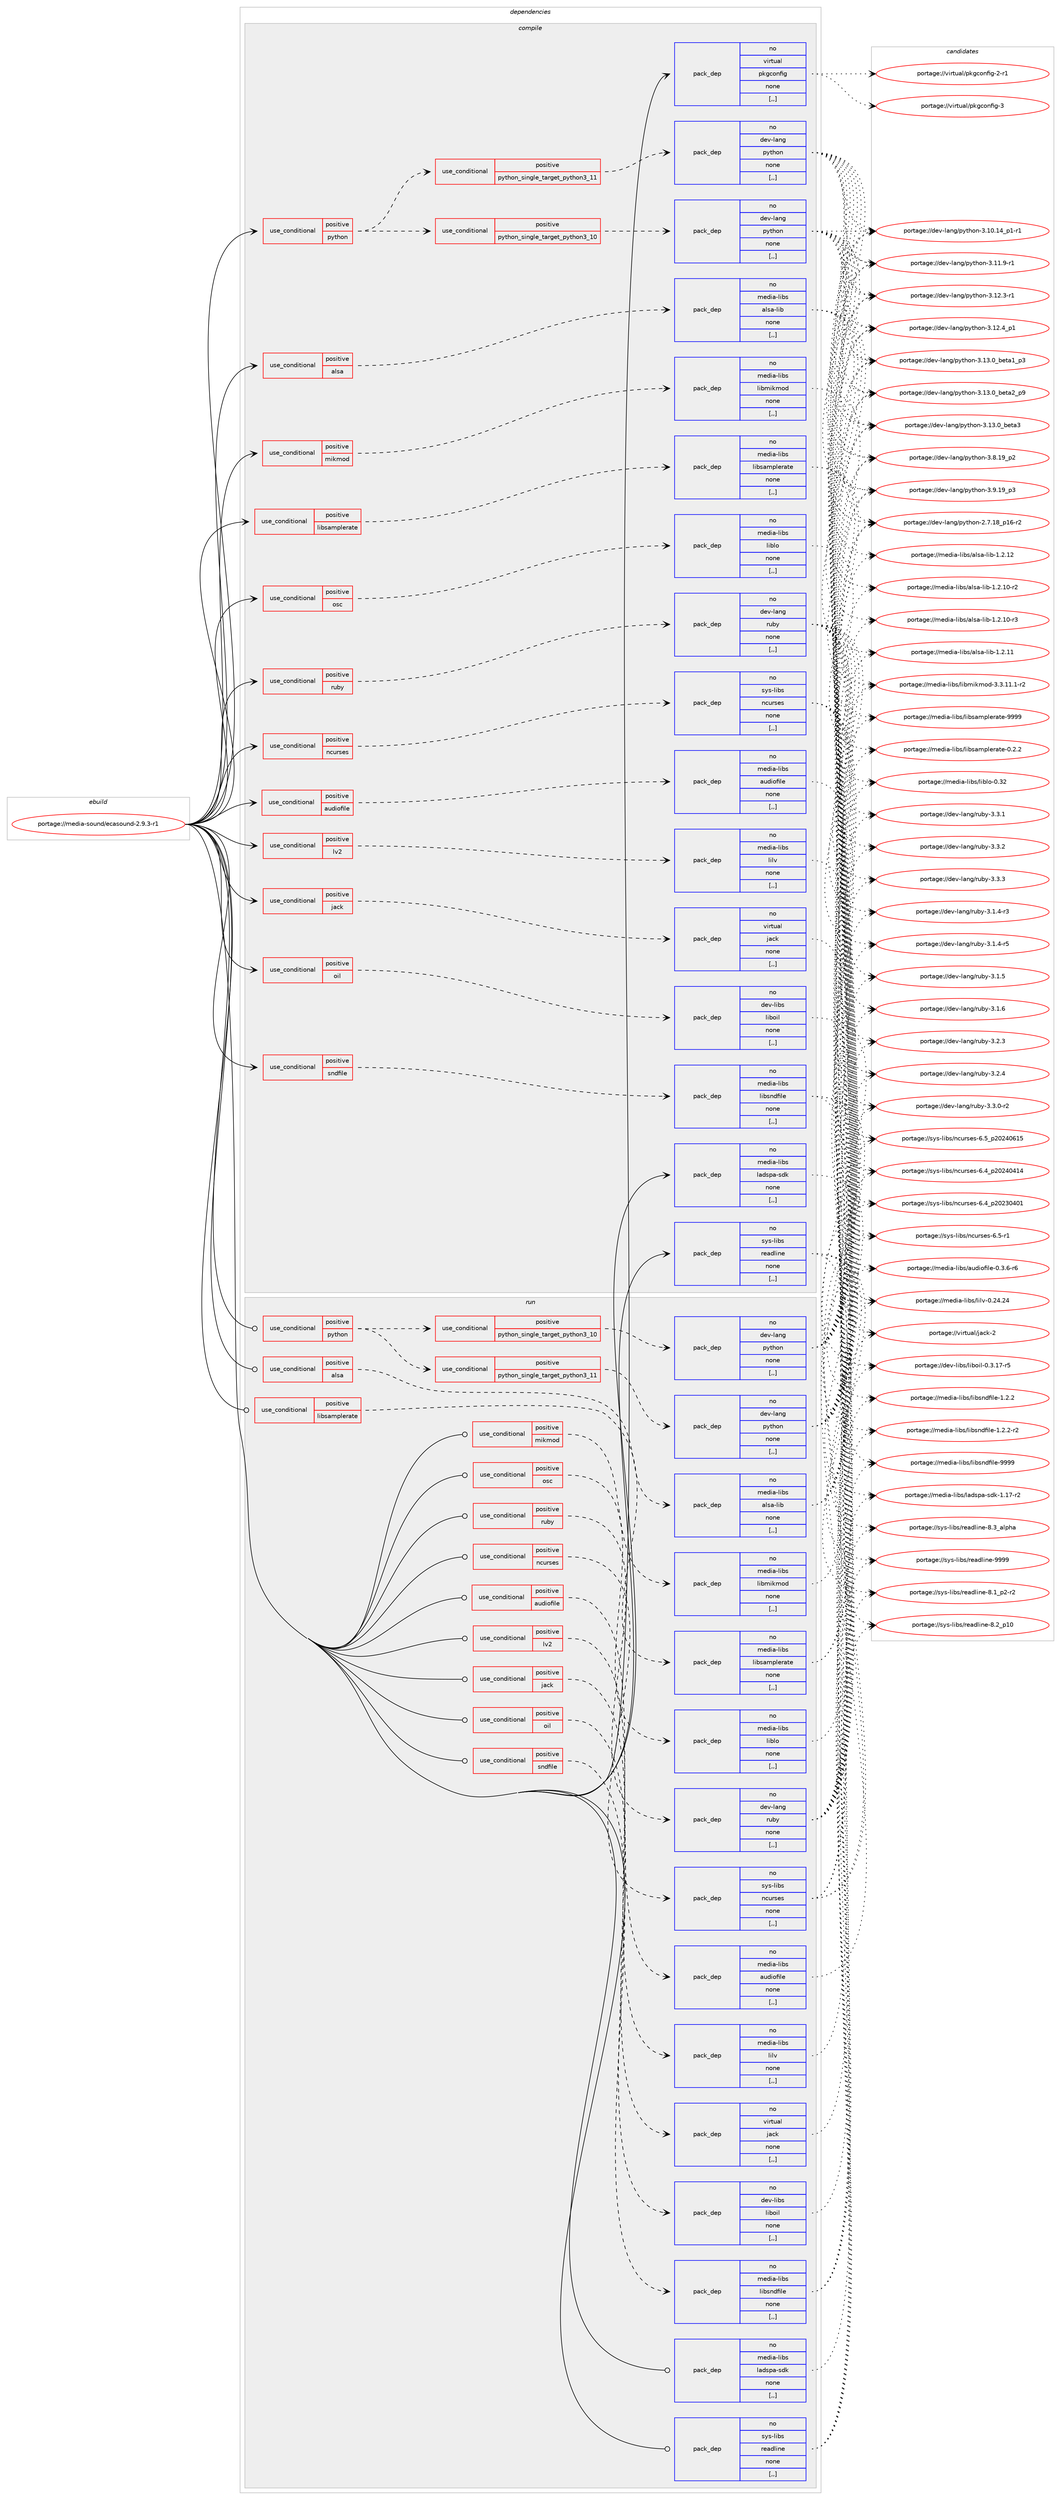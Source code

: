 digraph prolog {

# *************
# Graph options
# *************

newrank=true;
concentrate=true;
compound=true;
graph [rankdir=LR,fontname=Helvetica,fontsize=10,ranksep=1.5];#, ranksep=2.5, nodesep=0.2];
edge  [arrowhead=vee];
node  [fontname=Helvetica,fontsize=10];

# **********
# The ebuild
# **********

subgraph cluster_leftcol {
color=gray;
rank=same;
label=<<i>ebuild</i>>;
id [label="portage://media-sound/ecasound-2.9.3-r1", color=red, width=4, href="../media-sound/ecasound-2.9.3-r1.svg"];
}

# ****************
# The dependencies
# ****************

subgraph cluster_midcol {
color=gray;
label=<<i>dependencies</i>>;
subgraph cluster_compile {
fillcolor="#eeeeee";
style=filled;
label=<<i>compile</i>>;
subgraph cond77838 {
dependency307343 [label=<<TABLE BORDER="0" CELLBORDER="1" CELLSPACING="0" CELLPADDING="4"><TR><TD ROWSPAN="3" CELLPADDING="10">use_conditional</TD></TR><TR><TD>positive</TD></TR><TR><TD>alsa</TD></TR></TABLE>>, shape=none, color=red];
subgraph pack227117 {
dependency307344 [label=<<TABLE BORDER="0" CELLBORDER="1" CELLSPACING="0" CELLPADDING="4" WIDTH="220"><TR><TD ROWSPAN="6" CELLPADDING="30">pack_dep</TD></TR><TR><TD WIDTH="110">no</TD></TR><TR><TD>media-libs</TD></TR><TR><TD>alsa-lib</TD></TR><TR><TD>none</TD></TR><TR><TD>[,,]</TD></TR></TABLE>>, shape=none, color=blue];
}
dependency307343:e -> dependency307344:w [weight=20,style="dashed",arrowhead="vee"];
}
id:e -> dependency307343:w [weight=20,style="solid",arrowhead="vee"];
subgraph cond77839 {
dependency307345 [label=<<TABLE BORDER="0" CELLBORDER="1" CELLSPACING="0" CELLPADDING="4"><TR><TD ROWSPAN="3" CELLPADDING="10">use_conditional</TD></TR><TR><TD>positive</TD></TR><TR><TD>audiofile</TD></TR></TABLE>>, shape=none, color=red];
subgraph pack227118 {
dependency307346 [label=<<TABLE BORDER="0" CELLBORDER="1" CELLSPACING="0" CELLPADDING="4" WIDTH="220"><TR><TD ROWSPAN="6" CELLPADDING="30">pack_dep</TD></TR><TR><TD WIDTH="110">no</TD></TR><TR><TD>media-libs</TD></TR><TR><TD>audiofile</TD></TR><TR><TD>none</TD></TR><TR><TD>[,,]</TD></TR></TABLE>>, shape=none, color=blue];
}
dependency307345:e -> dependency307346:w [weight=20,style="dashed",arrowhead="vee"];
}
id:e -> dependency307345:w [weight=20,style="solid",arrowhead="vee"];
subgraph cond77840 {
dependency307347 [label=<<TABLE BORDER="0" CELLBORDER="1" CELLSPACING="0" CELLPADDING="4"><TR><TD ROWSPAN="3" CELLPADDING="10">use_conditional</TD></TR><TR><TD>positive</TD></TR><TR><TD>jack</TD></TR></TABLE>>, shape=none, color=red];
subgraph pack227119 {
dependency307348 [label=<<TABLE BORDER="0" CELLBORDER="1" CELLSPACING="0" CELLPADDING="4" WIDTH="220"><TR><TD ROWSPAN="6" CELLPADDING="30">pack_dep</TD></TR><TR><TD WIDTH="110">no</TD></TR><TR><TD>virtual</TD></TR><TR><TD>jack</TD></TR><TR><TD>none</TD></TR><TR><TD>[,,]</TD></TR></TABLE>>, shape=none, color=blue];
}
dependency307347:e -> dependency307348:w [weight=20,style="dashed",arrowhead="vee"];
}
id:e -> dependency307347:w [weight=20,style="solid",arrowhead="vee"];
subgraph cond77841 {
dependency307349 [label=<<TABLE BORDER="0" CELLBORDER="1" CELLSPACING="0" CELLPADDING="4"><TR><TD ROWSPAN="3" CELLPADDING="10">use_conditional</TD></TR><TR><TD>positive</TD></TR><TR><TD>libsamplerate</TD></TR></TABLE>>, shape=none, color=red];
subgraph pack227120 {
dependency307350 [label=<<TABLE BORDER="0" CELLBORDER="1" CELLSPACING="0" CELLPADDING="4" WIDTH="220"><TR><TD ROWSPAN="6" CELLPADDING="30">pack_dep</TD></TR><TR><TD WIDTH="110">no</TD></TR><TR><TD>media-libs</TD></TR><TR><TD>libsamplerate</TD></TR><TR><TD>none</TD></TR><TR><TD>[,,]</TD></TR></TABLE>>, shape=none, color=blue];
}
dependency307349:e -> dependency307350:w [weight=20,style="dashed",arrowhead="vee"];
}
id:e -> dependency307349:w [weight=20,style="solid",arrowhead="vee"];
subgraph cond77842 {
dependency307351 [label=<<TABLE BORDER="0" CELLBORDER="1" CELLSPACING="0" CELLPADDING="4"><TR><TD ROWSPAN="3" CELLPADDING="10">use_conditional</TD></TR><TR><TD>positive</TD></TR><TR><TD>lv2</TD></TR></TABLE>>, shape=none, color=red];
subgraph pack227121 {
dependency307352 [label=<<TABLE BORDER="0" CELLBORDER="1" CELLSPACING="0" CELLPADDING="4" WIDTH="220"><TR><TD ROWSPAN="6" CELLPADDING="30">pack_dep</TD></TR><TR><TD WIDTH="110">no</TD></TR><TR><TD>media-libs</TD></TR><TR><TD>lilv</TD></TR><TR><TD>none</TD></TR><TR><TD>[,,]</TD></TR></TABLE>>, shape=none, color=blue];
}
dependency307351:e -> dependency307352:w [weight=20,style="dashed",arrowhead="vee"];
}
id:e -> dependency307351:w [weight=20,style="solid",arrowhead="vee"];
subgraph cond77843 {
dependency307353 [label=<<TABLE BORDER="0" CELLBORDER="1" CELLSPACING="0" CELLPADDING="4"><TR><TD ROWSPAN="3" CELLPADDING="10">use_conditional</TD></TR><TR><TD>positive</TD></TR><TR><TD>mikmod</TD></TR></TABLE>>, shape=none, color=red];
subgraph pack227122 {
dependency307354 [label=<<TABLE BORDER="0" CELLBORDER="1" CELLSPACING="0" CELLPADDING="4" WIDTH="220"><TR><TD ROWSPAN="6" CELLPADDING="30">pack_dep</TD></TR><TR><TD WIDTH="110">no</TD></TR><TR><TD>media-libs</TD></TR><TR><TD>libmikmod</TD></TR><TR><TD>none</TD></TR><TR><TD>[,,]</TD></TR></TABLE>>, shape=none, color=blue];
}
dependency307353:e -> dependency307354:w [weight=20,style="dashed",arrowhead="vee"];
}
id:e -> dependency307353:w [weight=20,style="solid",arrowhead="vee"];
subgraph cond77844 {
dependency307355 [label=<<TABLE BORDER="0" CELLBORDER="1" CELLSPACING="0" CELLPADDING="4"><TR><TD ROWSPAN="3" CELLPADDING="10">use_conditional</TD></TR><TR><TD>positive</TD></TR><TR><TD>ncurses</TD></TR></TABLE>>, shape=none, color=red];
subgraph pack227123 {
dependency307356 [label=<<TABLE BORDER="0" CELLBORDER="1" CELLSPACING="0" CELLPADDING="4" WIDTH="220"><TR><TD ROWSPAN="6" CELLPADDING="30">pack_dep</TD></TR><TR><TD WIDTH="110">no</TD></TR><TR><TD>sys-libs</TD></TR><TR><TD>ncurses</TD></TR><TR><TD>none</TD></TR><TR><TD>[,,]</TD></TR></TABLE>>, shape=none, color=blue];
}
dependency307355:e -> dependency307356:w [weight=20,style="dashed",arrowhead="vee"];
}
id:e -> dependency307355:w [weight=20,style="solid",arrowhead="vee"];
subgraph cond77845 {
dependency307357 [label=<<TABLE BORDER="0" CELLBORDER="1" CELLSPACING="0" CELLPADDING="4"><TR><TD ROWSPAN="3" CELLPADDING="10">use_conditional</TD></TR><TR><TD>positive</TD></TR><TR><TD>oil</TD></TR></TABLE>>, shape=none, color=red];
subgraph pack227124 {
dependency307358 [label=<<TABLE BORDER="0" CELLBORDER="1" CELLSPACING="0" CELLPADDING="4" WIDTH="220"><TR><TD ROWSPAN="6" CELLPADDING="30">pack_dep</TD></TR><TR><TD WIDTH="110">no</TD></TR><TR><TD>dev-libs</TD></TR><TR><TD>liboil</TD></TR><TR><TD>none</TD></TR><TR><TD>[,,]</TD></TR></TABLE>>, shape=none, color=blue];
}
dependency307357:e -> dependency307358:w [weight=20,style="dashed",arrowhead="vee"];
}
id:e -> dependency307357:w [weight=20,style="solid",arrowhead="vee"];
subgraph cond77846 {
dependency307359 [label=<<TABLE BORDER="0" CELLBORDER="1" CELLSPACING="0" CELLPADDING="4"><TR><TD ROWSPAN="3" CELLPADDING="10">use_conditional</TD></TR><TR><TD>positive</TD></TR><TR><TD>osc</TD></TR></TABLE>>, shape=none, color=red];
subgraph pack227125 {
dependency307360 [label=<<TABLE BORDER="0" CELLBORDER="1" CELLSPACING="0" CELLPADDING="4" WIDTH="220"><TR><TD ROWSPAN="6" CELLPADDING="30">pack_dep</TD></TR><TR><TD WIDTH="110">no</TD></TR><TR><TD>media-libs</TD></TR><TR><TD>liblo</TD></TR><TR><TD>none</TD></TR><TR><TD>[,,]</TD></TR></TABLE>>, shape=none, color=blue];
}
dependency307359:e -> dependency307360:w [weight=20,style="dashed",arrowhead="vee"];
}
id:e -> dependency307359:w [weight=20,style="solid",arrowhead="vee"];
subgraph cond77847 {
dependency307361 [label=<<TABLE BORDER="0" CELLBORDER="1" CELLSPACING="0" CELLPADDING="4"><TR><TD ROWSPAN="3" CELLPADDING="10">use_conditional</TD></TR><TR><TD>positive</TD></TR><TR><TD>python</TD></TR></TABLE>>, shape=none, color=red];
subgraph cond77848 {
dependency307362 [label=<<TABLE BORDER="0" CELLBORDER="1" CELLSPACING="0" CELLPADDING="4"><TR><TD ROWSPAN="3" CELLPADDING="10">use_conditional</TD></TR><TR><TD>positive</TD></TR><TR><TD>python_single_target_python3_10</TD></TR></TABLE>>, shape=none, color=red];
subgraph pack227126 {
dependency307363 [label=<<TABLE BORDER="0" CELLBORDER="1" CELLSPACING="0" CELLPADDING="4" WIDTH="220"><TR><TD ROWSPAN="6" CELLPADDING="30">pack_dep</TD></TR><TR><TD WIDTH="110">no</TD></TR><TR><TD>dev-lang</TD></TR><TR><TD>python</TD></TR><TR><TD>none</TD></TR><TR><TD>[,,]</TD></TR></TABLE>>, shape=none, color=blue];
}
dependency307362:e -> dependency307363:w [weight=20,style="dashed",arrowhead="vee"];
}
dependency307361:e -> dependency307362:w [weight=20,style="dashed",arrowhead="vee"];
subgraph cond77849 {
dependency307364 [label=<<TABLE BORDER="0" CELLBORDER="1" CELLSPACING="0" CELLPADDING="4"><TR><TD ROWSPAN="3" CELLPADDING="10">use_conditional</TD></TR><TR><TD>positive</TD></TR><TR><TD>python_single_target_python3_11</TD></TR></TABLE>>, shape=none, color=red];
subgraph pack227127 {
dependency307365 [label=<<TABLE BORDER="0" CELLBORDER="1" CELLSPACING="0" CELLPADDING="4" WIDTH="220"><TR><TD ROWSPAN="6" CELLPADDING="30">pack_dep</TD></TR><TR><TD WIDTH="110">no</TD></TR><TR><TD>dev-lang</TD></TR><TR><TD>python</TD></TR><TR><TD>none</TD></TR><TR><TD>[,,]</TD></TR></TABLE>>, shape=none, color=blue];
}
dependency307364:e -> dependency307365:w [weight=20,style="dashed",arrowhead="vee"];
}
dependency307361:e -> dependency307364:w [weight=20,style="dashed",arrowhead="vee"];
}
id:e -> dependency307361:w [weight=20,style="solid",arrowhead="vee"];
subgraph cond77850 {
dependency307366 [label=<<TABLE BORDER="0" CELLBORDER="1" CELLSPACING="0" CELLPADDING="4"><TR><TD ROWSPAN="3" CELLPADDING="10">use_conditional</TD></TR><TR><TD>positive</TD></TR><TR><TD>ruby</TD></TR></TABLE>>, shape=none, color=red];
subgraph pack227128 {
dependency307367 [label=<<TABLE BORDER="0" CELLBORDER="1" CELLSPACING="0" CELLPADDING="4" WIDTH="220"><TR><TD ROWSPAN="6" CELLPADDING="30">pack_dep</TD></TR><TR><TD WIDTH="110">no</TD></TR><TR><TD>dev-lang</TD></TR><TR><TD>ruby</TD></TR><TR><TD>none</TD></TR><TR><TD>[,,]</TD></TR></TABLE>>, shape=none, color=blue];
}
dependency307366:e -> dependency307367:w [weight=20,style="dashed",arrowhead="vee"];
}
id:e -> dependency307366:w [weight=20,style="solid",arrowhead="vee"];
subgraph cond77851 {
dependency307368 [label=<<TABLE BORDER="0" CELLBORDER="1" CELLSPACING="0" CELLPADDING="4"><TR><TD ROWSPAN="3" CELLPADDING="10">use_conditional</TD></TR><TR><TD>positive</TD></TR><TR><TD>sndfile</TD></TR></TABLE>>, shape=none, color=red];
subgraph pack227129 {
dependency307369 [label=<<TABLE BORDER="0" CELLBORDER="1" CELLSPACING="0" CELLPADDING="4" WIDTH="220"><TR><TD ROWSPAN="6" CELLPADDING="30">pack_dep</TD></TR><TR><TD WIDTH="110">no</TD></TR><TR><TD>media-libs</TD></TR><TR><TD>libsndfile</TD></TR><TR><TD>none</TD></TR><TR><TD>[,,]</TD></TR></TABLE>>, shape=none, color=blue];
}
dependency307368:e -> dependency307369:w [weight=20,style="dashed",arrowhead="vee"];
}
id:e -> dependency307368:w [weight=20,style="solid",arrowhead="vee"];
subgraph pack227130 {
dependency307370 [label=<<TABLE BORDER="0" CELLBORDER="1" CELLSPACING="0" CELLPADDING="4" WIDTH="220"><TR><TD ROWSPAN="6" CELLPADDING="30">pack_dep</TD></TR><TR><TD WIDTH="110">no</TD></TR><TR><TD>media-libs</TD></TR><TR><TD>ladspa-sdk</TD></TR><TR><TD>none</TD></TR><TR><TD>[,,]</TD></TR></TABLE>>, shape=none, color=blue];
}
id:e -> dependency307370:w [weight=20,style="solid",arrowhead="vee"];
subgraph pack227131 {
dependency307371 [label=<<TABLE BORDER="0" CELLBORDER="1" CELLSPACING="0" CELLPADDING="4" WIDTH="220"><TR><TD ROWSPAN="6" CELLPADDING="30">pack_dep</TD></TR><TR><TD WIDTH="110">no</TD></TR><TR><TD>sys-libs</TD></TR><TR><TD>readline</TD></TR><TR><TD>none</TD></TR><TR><TD>[,,]</TD></TR></TABLE>>, shape=none, color=blue];
}
id:e -> dependency307371:w [weight=20,style="solid",arrowhead="vee"];
subgraph pack227132 {
dependency307372 [label=<<TABLE BORDER="0" CELLBORDER="1" CELLSPACING="0" CELLPADDING="4" WIDTH="220"><TR><TD ROWSPAN="6" CELLPADDING="30">pack_dep</TD></TR><TR><TD WIDTH="110">no</TD></TR><TR><TD>virtual</TD></TR><TR><TD>pkgconfig</TD></TR><TR><TD>none</TD></TR><TR><TD>[,,]</TD></TR></TABLE>>, shape=none, color=blue];
}
id:e -> dependency307372:w [weight=20,style="solid",arrowhead="vee"];
}
subgraph cluster_compileandrun {
fillcolor="#eeeeee";
style=filled;
label=<<i>compile and run</i>>;
}
subgraph cluster_run {
fillcolor="#eeeeee";
style=filled;
label=<<i>run</i>>;
subgraph cond77852 {
dependency307373 [label=<<TABLE BORDER="0" CELLBORDER="1" CELLSPACING="0" CELLPADDING="4"><TR><TD ROWSPAN="3" CELLPADDING="10">use_conditional</TD></TR><TR><TD>positive</TD></TR><TR><TD>alsa</TD></TR></TABLE>>, shape=none, color=red];
subgraph pack227133 {
dependency307374 [label=<<TABLE BORDER="0" CELLBORDER="1" CELLSPACING="0" CELLPADDING="4" WIDTH="220"><TR><TD ROWSPAN="6" CELLPADDING="30">pack_dep</TD></TR><TR><TD WIDTH="110">no</TD></TR><TR><TD>media-libs</TD></TR><TR><TD>alsa-lib</TD></TR><TR><TD>none</TD></TR><TR><TD>[,,]</TD></TR></TABLE>>, shape=none, color=blue];
}
dependency307373:e -> dependency307374:w [weight=20,style="dashed",arrowhead="vee"];
}
id:e -> dependency307373:w [weight=20,style="solid",arrowhead="odot"];
subgraph cond77853 {
dependency307375 [label=<<TABLE BORDER="0" CELLBORDER="1" CELLSPACING="0" CELLPADDING="4"><TR><TD ROWSPAN="3" CELLPADDING="10">use_conditional</TD></TR><TR><TD>positive</TD></TR><TR><TD>audiofile</TD></TR></TABLE>>, shape=none, color=red];
subgraph pack227134 {
dependency307376 [label=<<TABLE BORDER="0" CELLBORDER="1" CELLSPACING="0" CELLPADDING="4" WIDTH="220"><TR><TD ROWSPAN="6" CELLPADDING="30">pack_dep</TD></TR><TR><TD WIDTH="110">no</TD></TR><TR><TD>media-libs</TD></TR><TR><TD>audiofile</TD></TR><TR><TD>none</TD></TR><TR><TD>[,,]</TD></TR></TABLE>>, shape=none, color=blue];
}
dependency307375:e -> dependency307376:w [weight=20,style="dashed",arrowhead="vee"];
}
id:e -> dependency307375:w [weight=20,style="solid",arrowhead="odot"];
subgraph cond77854 {
dependency307377 [label=<<TABLE BORDER="0" CELLBORDER="1" CELLSPACING="0" CELLPADDING="4"><TR><TD ROWSPAN="3" CELLPADDING="10">use_conditional</TD></TR><TR><TD>positive</TD></TR><TR><TD>jack</TD></TR></TABLE>>, shape=none, color=red];
subgraph pack227135 {
dependency307378 [label=<<TABLE BORDER="0" CELLBORDER="1" CELLSPACING="0" CELLPADDING="4" WIDTH="220"><TR><TD ROWSPAN="6" CELLPADDING="30">pack_dep</TD></TR><TR><TD WIDTH="110">no</TD></TR><TR><TD>virtual</TD></TR><TR><TD>jack</TD></TR><TR><TD>none</TD></TR><TR><TD>[,,]</TD></TR></TABLE>>, shape=none, color=blue];
}
dependency307377:e -> dependency307378:w [weight=20,style="dashed",arrowhead="vee"];
}
id:e -> dependency307377:w [weight=20,style="solid",arrowhead="odot"];
subgraph cond77855 {
dependency307379 [label=<<TABLE BORDER="0" CELLBORDER="1" CELLSPACING="0" CELLPADDING="4"><TR><TD ROWSPAN="3" CELLPADDING="10">use_conditional</TD></TR><TR><TD>positive</TD></TR><TR><TD>libsamplerate</TD></TR></TABLE>>, shape=none, color=red];
subgraph pack227136 {
dependency307380 [label=<<TABLE BORDER="0" CELLBORDER="1" CELLSPACING="0" CELLPADDING="4" WIDTH="220"><TR><TD ROWSPAN="6" CELLPADDING="30">pack_dep</TD></TR><TR><TD WIDTH="110">no</TD></TR><TR><TD>media-libs</TD></TR><TR><TD>libsamplerate</TD></TR><TR><TD>none</TD></TR><TR><TD>[,,]</TD></TR></TABLE>>, shape=none, color=blue];
}
dependency307379:e -> dependency307380:w [weight=20,style="dashed",arrowhead="vee"];
}
id:e -> dependency307379:w [weight=20,style="solid",arrowhead="odot"];
subgraph cond77856 {
dependency307381 [label=<<TABLE BORDER="0" CELLBORDER="1" CELLSPACING="0" CELLPADDING="4"><TR><TD ROWSPAN="3" CELLPADDING="10">use_conditional</TD></TR><TR><TD>positive</TD></TR><TR><TD>lv2</TD></TR></TABLE>>, shape=none, color=red];
subgraph pack227137 {
dependency307382 [label=<<TABLE BORDER="0" CELLBORDER="1" CELLSPACING="0" CELLPADDING="4" WIDTH="220"><TR><TD ROWSPAN="6" CELLPADDING="30">pack_dep</TD></TR><TR><TD WIDTH="110">no</TD></TR><TR><TD>media-libs</TD></TR><TR><TD>lilv</TD></TR><TR><TD>none</TD></TR><TR><TD>[,,]</TD></TR></TABLE>>, shape=none, color=blue];
}
dependency307381:e -> dependency307382:w [weight=20,style="dashed",arrowhead="vee"];
}
id:e -> dependency307381:w [weight=20,style="solid",arrowhead="odot"];
subgraph cond77857 {
dependency307383 [label=<<TABLE BORDER="0" CELLBORDER="1" CELLSPACING="0" CELLPADDING="4"><TR><TD ROWSPAN="3" CELLPADDING="10">use_conditional</TD></TR><TR><TD>positive</TD></TR><TR><TD>mikmod</TD></TR></TABLE>>, shape=none, color=red];
subgraph pack227138 {
dependency307384 [label=<<TABLE BORDER="0" CELLBORDER="1" CELLSPACING="0" CELLPADDING="4" WIDTH="220"><TR><TD ROWSPAN="6" CELLPADDING="30">pack_dep</TD></TR><TR><TD WIDTH="110">no</TD></TR><TR><TD>media-libs</TD></TR><TR><TD>libmikmod</TD></TR><TR><TD>none</TD></TR><TR><TD>[,,]</TD></TR></TABLE>>, shape=none, color=blue];
}
dependency307383:e -> dependency307384:w [weight=20,style="dashed",arrowhead="vee"];
}
id:e -> dependency307383:w [weight=20,style="solid",arrowhead="odot"];
subgraph cond77858 {
dependency307385 [label=<<TABLE BORDER="0" CELLBORDER="1" CELLSPACING="0" CELLPADDING="4"><TR><TD ROWSPAN="3" CELLPADDING="10">use_conditional</TD></TR><TR><TD>positive</TD></TR><TR><TD>ncurses</TD></TR></TABLE>>, shape=none, color=red];
subgraph pack227139 {
dependency307386 [label=<<TABLE BORDER="0" CELLBORDER="1" CELLSPACING="0" CELLPADDING="4" WIDTH="220"><TR><TD ROWSPAN="6" CELLPADDING="30">pack_dep</TD></TR><TR><TD WIDTH="110">no</TD></TR><TR><TD>sys-libs</TD></TR><TR><TD>ncurses</TD></TR><TR><TD>none</TD></TR><TR><TD>[,,]</TD></TR></TABLE>>, shape=none, color=blue];
}
dependency307385:e -> dependency307386:w [weight=20,style="dashed",arrowhead="vee"];
}
id:e -> dependency307385:w [weight=20,style="solid",arrowhead="odot"];
subgraph cond77859 {
dependency307387 [label=<<TABLE BORDER="0" CELLBORDER="1" CELLSPACING="0" CELLPADDING="4"><TR><TD ROWSPAN="3" CELLPADDING="10">use_conditional</TD></TR><TR><TD>positive</TD></TR><TR><TD>oil</TD></TR></TABLE>>, shape=none, color=red];
subgraph pack227140 {
dependency307388 [label=<<TABLE BORDER="0" CELLBORDER="1" CELLSPACING="0" CELLPADDING="4" WIDTH="220"><TR><TD ROWSPAN="6" CELLPADDING="30">pack_dep</TD></TR><TR><TD WIDTH="110">no</TD></TR><TR><TD>dev-libs</TD></TR><TR><TD>liboil</TD></TR><TR><TD>none</TD></TR><TR><TD>[,,]</TD></TR></TABLE>>, shape=none, color=blue];
}
dependency307387:e -> dependency307388:w [weight=20,style="dashed",arrowhead="vee"];
}
id:e -> dependency307387:w [weight=20,style="solid",arrowhead="odot"];
subgraph cond77860 {
dependency307389 [label=<<TABLE BORDER="0" CELLBORDER="1" CELLSPACING="0" CELLPADDING="4"><TR><TD ROWSPAN="3" CELLPADDING="10">use_conditional</TD></TR><TR><TD>positive</TD></TR><TR><TD>osc</TD></TR></TABLE>>, shape=none, color=red];
subgraph pack227141 {
dependency307390 [label=<<TABLE BORDER="0" CELLBORDER="1" CELLSPACING="0" CELLPADDING="4" WIDTH="220"><TR><TD ROWSPAN="6" CELLPADDING="30">pack_dep</TD></TR><TR><TD WIDTH="110">no</TD></TR><TR><TD>media-libs</TD></TR><TR><TD>liblo</TD></TR><TR><TD>none</TD></TR><TR><TD>[,,]</TD></TR></TABLE>>, shape=none, color=blue];
}
dependency307389:e -> dependency307390:w [weight=20,style="dashed",arrowhead="vee"];
}
id:e -> dependency307389:w [weight=20,style="solid",arrowhead="odot"];
subgraph cond77861 {
dependency307391 [label=<<TABLE BORDER="0" CELLBORDER="1" CELLSPACING="0" CELLPADDING="4"><TR><TD ROWSPAN="3" CELLPADDING="10">use_conditional</TD></TR><TR><TD>positive</TD></TR><TR><TD>python</TD></TR></TABLE>>, shape=none, color=red];
subgraph cond77862 {
dependency307392 [label=<<TABLE BORDER="0" CELLBORDER="1" CELLSPACING="0" CELLPADDING="4"><TR><TD ROWSPAN="3" CELLPADDING="10">use_conditional</TD></TR><TR><TD>positive</TD></TR><TR><TD>python_single_target_python3_10</TD></TR></TABLE>>, shape=none, color=red];
subgraph pack227142 {
dependency307393 [label=<<TABLE BORDER="0" CELLBORDER="1" CELLSPACING="0" CELLPADDING="4" WIDTH="220"><TR><TD ROWSPAN="6" CELLPADDING="30">pack_dep</TD></TR><TR><TD WIDTH="110">no</TD></TR><TR><TD>dev-lang</TD></TR><TR><TD>python</TD></TR><TR><TD>none</TD></TR><TR><TD>[,,]</TD></TR></TABLE>>, shape=none, color=blue];
}
dependency307392:e -> dependency307393:w [weight=20,style="dashed",arrowhead="vee"];
}
dependency307391:e -> dependency307392:w [weight=20,style="dashed",arrowhead="vee"];
subgraph cond77863 {
dependency307394 [label=<<TABLE BORDER="0" CELLBORDER="1" CELLSPACING="0" CELLPADDING="4"><TR><TD ROWSPAN="3" CELLPADDING="10">use_conditional</TD></TR><TR><TD>positive</TD></TR><TR><TD>python_single_target_python3_11</TD></TR></TABLE>>, shape=none, color=red];
subgraph pack227143 {
dependency307395 [label=<<TABLE BORDER="0" CELLBORDER="1" CELLSPACING="0" CELLPADDING="4" WIDTH="220"><TR><TD ROWSPAN="6" CELLPADDING="30">pack_dep</TD></TR><TR><TD WIDTH="110">no</TD></TR><TR><TD>dev-lang</TD></TR><TR><TD>python</TD></TR><TR><TD>none</TD></TR><TR><TD>[,,]</TD></TR></TABLE>>, shape=none, color=blue];
}
dependency307394:e -> dependency307395:w [weight=20,style="dashed",arrowhead="vee"];
}
dependency307391:e -> dependency307394:w [weight=20,style="dashed",arrowhead="vee"];
}
id:e -> dependency307391:w [weight=20,style="solid",arrowhead="odot"];
subgraph cond77864 {
dependency307396 [label=<<TABLE BORDER="0" CELLBORDER="1" CELLSPACING="0" CELLPADDING="4"><TR><TD ROWSPAN="3" CELLPADDING="10">use_conditional</TD></TR><TR><TD>positive</TD></TR><TR><TD>ruby</TD></TR></TABLE>>, shape=none, color=red];
subgraph pack227144 {
dependency307397 [label=<<TABLE BORDER="0" CELLBORDER="1" CELLSPACING="0" CELLPADDING="4" WIDTH="220"><TR><TD ROWSPAN="6" CELLPADDING="30">pack_dep</TD></TR><TR><TD WIDTH="110">no</TD></TR><TR><TD>dev-lang</TD></TR><TR><TD>ruby</TD></TR><TR><TD>none</TD></TR><TR><TD>[,,]</TD></TR></TABLE>>, shape=none, color=blue];
}
dependency307396:e -> dependency307397:w [weight=20,style="dashed",arrowhead="vee"];
}
id:e -> dependency307396:w [weight=20,style="solid",arrowhead="odot"];
subgraph cond77865 {
dependency307398 [label=<<TABLE BORDER="0" CELLBORDER="1" CELLSPACING="0" CELLPADDING="4"><TR><TD ROWSPAN="3" CELLPADDING="10">use_conditional</TD></TR><TR><TD>positive</TD></TR><TR><TD>sndfile</TD></TR></TABLE>>, shape=none, color=red];
subgraph pack227145 {
dependency307399 [label=<<TABLE BORDER="0" CELLBORDER="1" CELLSPACING="0" CELLPADDING="4" WIDTH="220"><TR><TD ROWSPAN="6" CELLPADDING="30">pack_dep</TD></TR><TR><TD WIDTH="110">no</TD></TR><TR><TD>media-libs</TD></TR><TR><TD>libsndfile</TD></TR><TR><TD>none</TD></TR><TR><TD>[,,]</TD></TR></TABLE>>, shape=none, color=blue];
}
dependency307398:e -> dependency307399:w [weight=20,style="dashed",arrowhead="vee"];
}
id:e -> dependency307398:w [weight=20,style="solid",arrowhead="odot"];
subgraph pack227146 {
dependency307400 [label=<<TABLE BORDER="0" CELLBORDER="1" CELLSPACING="0" CELLPADDING="4" WIDTH="220"><TR><TD ROWSPAN="6" CELLPADDING="30">pack_dep</TD></TR><TR><TD WIDTH="110">no</TD></TR><TR><TD>media-libs</TD></TR><TR><TD>ladspa-sdk</TD></TR><TR><TD>none</TD></TR><TR><TD>[,,]</TD></TR></TABLE>>, shape=none, color=blue];
}
id:e -> dependency307400:w [weight=20,style="solid",arrowhead="odot"];
subgraph pack227147 {
dependency307401 [label=<<TABLE BORDER="0" CELLBORDER="1" CELLSPACING="0" CELLPADDING="4" WIDTH="220"><TR><TD ROWSPAN="6" CELLPADDING="30">pack_dep</TD></TR><TR><TD WIDTH="110">no</TD></TR><TR><TD>sys-libs</TD></TR><TR><TD>readline</TD></TR><TR><TD>none</TD></TR><TR><TD>[,,]</TD></TR></TABLE>>, shape=none, color=blue];
}
id:e -> dependency307401:w [weight=20,style="solid",arrowhead="odot"];
}
}

# **************
# The candidates
# **************

subgraph cluster_choices {
rank=same;
color=gray;
label=<<i>candidates</i>>;

subgraph choice227117 {
color=black;
nodesep=1;
choice1091011001059745108105981154797108115974510810598454946504649484511450 [label="portage://media-libs/alsa-lib-1.2.10-r2", color=red, width=4,href="../media-libs/alsa-lib-1.2.10-r2.svg"];
choice1091011001059745108105981154797108115974510810598454946504649484511451 [label="portage://media-libs/alsa-lib-1.2.10-r3", color=red, width=4,href="../media-libs/alsa-lib-1.2.10-r3.svg"];
choice109101100105974510810598115479710811597451081059845494650464949 [label="portage://media-libs/alsa-lib-1.2.11", color=red, width=4,href="../media-libs/alsa-lib-1.2.11.svg"];
choice109101100105974510810598115479710811597451081059845494650464950 [label="portage://media-libs/alsa-lib-1.2.12", color=red, width=4,href="../media-libs/alsa-lib-1.2.12.svg"];
dependency307344:e -> choice1091011001059745108105981154797108115974510810598454946504649484511450:w [style=dotted,weight="100"];
dependency307344:e -> choice1091011001059745108105981154797108115974510810598454946504649484511451:w [style=dotted,weight="100"];
dependency307344:e -> choice109101100105974510810598115479710811597451081059845494650464949:w [style=dotted,weight="100"];
dependency307344:e -> choice109101100105974510810598115479710811597451081059845494650464950:w [style=dotted,weight="100"];
}
subgraph choice227118 {
color=black;
nodesep=1;
choice10910110010597451081059811547971171001051111021051081014548465146544511454 [label="portage://media-libs/audiofile-0.3.6-r6", color=red, width=4,href="../media-libs/audiofile-0.3.6-r6.svg"];
dependency307346:e -> choice10910110010597451081059811547971171001051111021051081014548465146544511454:w [style=dotted,weight="100"];
}
subgraph choice227119 {
color=black;
nodesep=1;
choice118105114116117971084710697991074550 [label="portage://virtual/jack-2", color=red, width=4,href="../virtual/jack-2.svg"];
dependency307348:e -> choice118105114116117971084710697991074550:w [style=dotted,weight="100"];
}
subgraph choice227120 {
color=black;
nodesep=1;
choice10910110010597451081059811547108105981159710911210810111497116101454846504650 [label="portage://media-libs/libsamplerate-0.2.2", color=red, width=4,href="../media-libs/libsamplerate-0.2.2.svg"];
choice109101100105974510810598115471081059811597109112108101114971161014557575757 [label="portage://media-libs/libsamplerate-9999", color=red, width=4,href="../media-libs/libsamplerate-9999.svg"];
dependency307350:e -> choice10910110010597451081059811547108105981159710911210810111497116101454846504650:w [style=dotted,weight="100"];
dependency307350:e -> choice109101100105974510810598115471081059811597109112108101114971161014557575757:w [style=dotted,weight="100"];
}
subgraph choice227121 {
color=black;
nodesep=1;
choice109101100105974510810598115471081051081184548465052465052 [label="portage://media-libs/lilv-0.24.24", color=red, width=4,href="../media-libs/lilv-0.24.24.svg"];
dependency307352:e -> choice109101100105974510810598115471081051081184548465052465052:w [style=dotted,weight="100"];
}
subgraph choice227122 {
color=black;
nodesep=1;
choice10910110010597451081059811547108105981091051071091111004551465146494946494511450 [label="portage://media-libs/libmikmod-3.3.11.1-r2", color=red, width=4,href="../media-libs/libmikmod-3.3.11.1-r2.svg"];
dependency307354:e -> choice10910110010597451081059811547108105981091051071091111004551465146494946494511450:w [style=dotted,weight="100"];
}
subgraph choice227123 {
color=black;
nodesep=1;
choice1151211154510810598115471109911711411510111545544652951125048505148524849 [label="portage://sys-libs/ncurses-6.4_p20230401", color=red, width=4,href="../sys-libs/ncurses-6.4_p20230401.svg"];
choice1151211154510810598115471109911711411510111545544652951125048505248524952 [label="portage://sys-libs/ncurses-6.4_p20240414", color=red, width=4,href="../sys-libs/ncurses-6.4_p20240414.svg"];
choice11512111545108105981154711099117114115101115455446534511449 [label="portage://sys-libs/ncurses-6.5-r1", color=red, width=4,href="../sys-libs/ncurses-6.5-r1.svg"];
choice1151211154510810598115471109911711411510111545544653951125048505248544953 [label="portage://sys-libs/ncurses-6.5_p20240615", color=red, width=4,href="../sys-libs/ncurses-6.5_p20240615.svg"];
dependency307356:e -> choice1151211154510810598115471109911711411510111545544652951125048505148524849:w [style=dotted,weight="100"];
dependency307356:e -> choice1151211154510810598115471109911711411510111545544652951125048505248524952:w [style=dotted,weight="100"];
dependency307356:e -> choice11512111545108105981154711099117114115101115455446534511449:w [style=dotted,weight="100"];
dependency307356:e -> choice1151211154510810598115471109911711411510111545544653951125048505248544953:w [style=dotted,weight="100"];
}
subgraph choice227124 {
color=black;
nodesep=1;
choice10010111845108105981154710810598111105108454846514649554511453 [label="portage://dev-libs/liboil-0.3.17-r5", color=red, width=4,href="../dev-libs/liboil-0.3.17-r5.svg"];
dependency307358:e -> choice10010111845108105981154710810598111105108454846514649554511453:w [style=dotted,weight="100"];
}
subgraph choice227125 {
color=black;
nodesep=1;
choice10910110010597451081059811547108105981081114548465150 [label="portage://media-libs/liblo-0.32", color=red, width=4,href="../media-libs/liblo-0.32.svg"];
dependency307360:e -> choice10910110010597451081059811547108105981081114548465150:w [style=dotted,weight="100"];
}
subgraph choice227126 {
color=black;
nodesep=1;
choice100101118451089711010347112121116104111110455046554649569511249544511450 [label="portage://dev-lang/python-2.7.18_p16-r2", color=red, width=4,href="../dev-lang/python-2.7.18_p16-r2.svg"];
choice100101118451089711010347112121116104111110455146494846495295112494511449 [label="portage://dev-lang/python-3.10.14_p1-r1", color=red, width=4,href="../dev-lang/python-3.10.14_p1-r1.svg"];
choice100101118451089711010347112121116104111110455146494946574511449 [label="portage://dev-lang/python-3.11.9-r1", color=red, width=4,href="../dev-lang/python-3.11.9-r1.svg"];
choice100101118451089711010347112121116104111110455146495046514511449 [label="portage://dev-lang/python-3.12.3-r1", color=red, width=4,href="../dev-lang/python-3.12.3-r1.svg"];
choice100101118451089711010347112121116104111110455146495046529511249 [label="portage://dev-lang/python-3.12.4_p1", color=red, width=4,href="../dev-lang/python-3.12.4_p1.svg"];
choice10010111845108971101034711212111610411111045514649514648959810111697499511251 [label="portage://dev-lang/python-3.13.0_beta1_p3", color=red, width=4,href="../dev-lang/python-3.13.0_beta1_p3.svg"];
choice10010111845108971101034711212111610411111045514649514648959810111697509511257 [label="portage://dev-lang/python-3.13.0_beta2_p9", color=red, width=4,href="../dev-lang/python-3.13.0_beta2_p9.svg"];
choice1001011184510897110103471121211161041111104551464951464895981011169751 [label="portage://dev-lang/python-3.13.0_beta3", color=red, width=4,href="../dev-lang/python-3.13.0_beta3.svg"];
choice100101118451089711010347112121116104111110455146564649579511250 [label="portage://dev-lang/python-3.8.19_p2", color=red, width=4,href="../dev-lang/python-3.8.19_p2.svg"];
choice100101118451089711010347112121116104111110455146574649579511251 [label="portage://dev-lang/python-3.9.19_p3", color=red, width=4,href="../dev-lang/python-3.9.19_p3.svg"];
dependency307363:e -> choice100101118451089711010347112121116104111110455046554649569511249544511450:w [style=dotted,weight="100"];
dependency307363:e -> choice100101118451089711010347112121116104111110455146494846495295112494511449:w [style=dotted,weight="100"];
dependency307363:e -> choice100101118451089711010347112121116104111110455146494946574511449:w [style=dotted,weight="100"];
dependency307363:e -> choice100101118451089711010347112121116104111110455146495046514511449:w [style=dotted,weight="100"];
dependency307363:e -> choice100101118451089711010347112121116104111110455146495046529511249:w [style=dotted,weight="100"];
dependency307363:e -> choice10010111845108971101034711212111610411111045514649514648959810111697499511251:w [style=dotted,weight="100"];
dependency307363:e -> choice10010111845108971101034711212111610411111045514649514648959810111697509511257:w [style=dotted,weight="100"];
dependency307363:e -> choice1001011184510897110103471121211161041111104551464951464895981011169751:w [style=dotted,weight="100"];
dependency307363:e -> choice100101118451089711010347112121116104111110455146564649579511250:w [style=dotted,weight="100"];
dependency307363:e -> choice100101118451089711010347112121116104111110455146574649579511251:w [style=dotted,weight="100"];
}
subgraph choice227127 {
color=black;
nodesep=1;
choice100101118451089711010347112121116104111110455046554649569511249544511450 [label="portage://dev-lang/python-2.7.18_p16-r2", color=red, width=4,href="../dev-lang/python-2.7.18_p16-r2.svg"];
choice100101118451089711010347112121116104111110455146494846495295112494511449 [label="portage://dev-lang/python-3.10.14_p1-r1", color=red, width=4,href="../dev-lang/python-3.10.14_p1-r1.svg"];
choice100101118451089711010347112121116104111110455146494946574511449 [label="portage://dev-lang/python-3.11.9-r1", color=red, width=4,href="../dev-lang/python-3.11.9-r1.svg"];
choice100101118451089711010347112121116104111110455146495046514511449 [label="portage://dev-lang/python-3.12.3-r1", color=red, width=4,href="../dev-lang/python-3.12.3-r1.svg"];
choice100101118451089711010347112121116104111110455146495046529511249 [label="portage://dev-lang/python-3.12.4_p1", color=red, width=4,href="../dev-lang/python-3.12.4_p1.svg"];
choice10010111845108971101034711212111610411111045514649514648959810111697499511251 [label="portage://dev-lang/python-3.13.0_beta1_p3", color=red, width=4,href="../dev-lang/python-3.13.0_beta1_p3.svg"];
choice10010111845108971101034711212111610411111045514649514648959810111697509511257 [label="portage://dev-lang/python-3.13.0_beta2_p9", color=red, width=4,href="../dev-lang/python-3.13.0_beta2_p9.svg"];
choice1001011184510897110103471121211161041111104551464951464895981011169751 [label="portage://dev-lang/python-3.13.0_beta3", color=red, width=4,href="../dev-lang/python-3.13.0_beta3.svg"];
choice100101118451089711010347112121116104111110455146564649579511250 [label="portage://dev-lang/python-3.8.19_p2", color=red, width=4,href="../dev-lang/python-3.8.19_p2.svg"];
choice100101118451089711010347112121116104111110455146574649579511251 [label="portage://dev-lang/python-3.9.19_p3", color=red, width=4,href="../dev-lang/python-3.9.19_p3.svg"];
dependency307365:e -> choice100101118451089711010347112121116104111110455046554649569511249544511450:w [style=dotted,weight="100"];
dependency307365:e -> choice100101118451089711010347112121116104111110455146494846495295112494511449:w [style=dotted,weight="100"];
dependency307365:e -> choice100101118451089711010347112121116104111110455146494946574511449:w [style=dotted,weight="100"];
dependency307365:e -> choice100101118451089711010347112121116104111110455146495046514511449:w [style=dotted,weight="100"];
dependency307365:e -> choice100101118451089711010347112121116104111110455146495046529511249:w [style=dotted,weight="100"];
dependency307365:e -> choice10010111845108971101034711212111610411111045514649514648959810111697499511251:w [style=dotted,weight="100"];
dependency307365:e -> choice10010111845108971101034711212111610411111045514649514648959810111697509511257:w [style=dotted,weight="100"];
dependency307365:e -> choice1001011184510897110103471121211161041111104551464951464895981011169751:w [style=dotted,weight="100"];
dependency307365:e -> choice100101118451089711010347112121116104111110455146564649579511250:w [style=dotted,weight="100"];
dependency307365:e -> choice100101118451089711010347112121116104111110455146574649579511251:w [style=dotted,weight="100"];
}
subgraph choice227128 {
color=black;
nodesep=1;
choice100101118451089711010347114117981214551464946524511451 [label="portage://dev-lang/ruby-3.1.4-r3", color=red, width=4,href="../dev-lang/ruby-3.1.4-r3.svg"];
choice100101118451089711010347114117981214551464946524511453 [label="portage://dev-lang/ruby-3.1.4-r5", color=red, width=4,href="../dev-lang/ruby-3.1.4-r5.svg"];
choice10010111845108971101034711411798121455146494653 [label="portage://dev-lang/ruby-3.1.5", color=red, width=4,href="../dev-lang/ruby-3.1.5.svg"];
choice10010111845108971101034711411798121455146494654 [label="portage://dev-lang/ruby-3.1.6", color=red, width=4,href="../dev-lang/ruby-3.1.6.svg"];
choice10010111845108971101034711411798121455146504651 [label="portage://dev-lang/ruby-3.2.3", color=red, width=4,href="../dev-lang/ruby-3.2.3.svg"];
choice10010111845108971101034711411798121455146504652 [label="portage://dev-lang/ruby-3.2.4", color=red, width=4,href="../dev-lang/ruby-3.2.4.svg"];
choice100101118451089711010347114117981214551465146484511450 [label="portage://dev-lang/ruby-3.3.0-r2", color=red, width=4,href="../dev-lang/ruby-3.3.0-r2.svg"];
choice10010111845108971101034711411798121455146514649 [label="portage://dev-lang/ruby-3.3.1", color=red, width=4,href="../dev-lang/ruby-3.3.1.svg"];
choice10010111845108971101034711411798121455146514650 [label="portage://dev-lang/ruby-3.3.2", color=red, width=4,href="../dev-lang/ruby-3.3.2.svg"];
choice10010111845108971101034711411798121455146514651 [label="portage://dev-lang/ruby-3.3.3", color=red, width=4,href="../dev-lang/ruby-3.3.3.svg"];
dependency307367:e -> choice100101118451089711010347114117981214551464946524511451:w [style=dotted,weight="100"];
dependency307367:e -> choice100101118451089711010347114117981214551464946524511453:w [style=dotted,weight="100"];
dependency307367:e -> choice10010111845108971101034711411798121455146494653:w [style=dotted,weight="100"];
dependency307367:e -> choice10010111845108971101034711411798121455146494654:w [style=dotted,weight="100"];
dependency307367:e -> choice10010111845108971101034711411798121455146504651:w [style=dotted,weight="100"];
dependency307367:e -> choice10010111845108971101034711411798121455146504652:w [style=dotted,weight="100"];
dependency307367:e -> choice100101118451089711010347114117981214551465146484511450:w [style=dotted,weight="100"];
dependency307367:e -> choice10010111845108971101034711411798121455146514649:w [style=dotted,weight="100"];
dependency307367:e -> choice10010111845108971101034711411798121455146514650:w [style=dotted,weight="100"];
dependency307367:e -> choice10010111845108971101034711411798121455146514651:w [style=dotted,weight="100"];
}
subgraph choice227129 {
color=black;
nodesep=1;
choice1091011001059745108105981154710810598115110100102105108101454946504650 [label="portage://media-libs/libsndfile-1.2.2", color=red, width=4,href="../media-libs/libsndfile-1.2.2.svg"];
choice10910110010597451081059811547108105981151101001021051081014549465046504511450 [label="portage://media-libs/libsndfile-1.2.2-r2", color=red, width=4,href="../media-libs/libsndfile-1.2.2-r2.svg"];
choice10910110010597451081059811547108105981151101001021051081014557575757 [label="portage://media-libs/libsndfile-9999", color=red, width=4,href="../media-libs/libsndfile-9999.svg"];
dependency307369:e -> choice1091011001059745108105981154710810598115110100102105108101454946504650:w [style=dotted,weight="100"];
dependency307369:e -> choice10910110010597451081059811547108105981151101001021051081014549465046504511450:w [style=dotted,weight="100"];
dependency307369:e -> choice10910110010597451081059811547108105981151101001021051081014557575757:w [style=dotted,weight="100"];
}
subgraph choice227130 {
color=black;
nodesep=1;
choice1091011001059745108105981154710897100115112974511510010745494649554511450 [label="portage://media-libs/ladspa-sdk-1.17-r2", color=red, width=4,href="../media-libs/ladspa-sdk-1.17-r2.svg"];
dependency307370:e -> choice1091011001059745108105981154710897100115112974511510010745494649554511450:w [style=dotted,weight="100"];
}
subgraph choice227131 {
color=black;
nodesep=1;
choice115121115451081059811547114101971001081051101014556464995112504511450 [label="portage://sys-libs/readline-8.1_p2-r2", color=red, width=4,href="../sys-libs/readline-8.1_p2-r2.svg"];
choice1151211154510810598115471141019710010810511010145564650951124948 [label="portage://sys-libs/readline-8.2_p10", color=red, width=4,href="../sys-libs/readline-8.2_p10.svg"];
choice1151211154510810598115471141019710010810511010145564651959710811210497 [label="portage://sys-libs/readline-8.3_alpha", color=red, width=4,href="../sys-libs/readline-8.3_alpha.svg"];
choice115121115451081059811547114101971001081051101014557575757 [label="portage://sys-libs/readline-9999", color=red, width=4,href="../sys-libs/readline-9999.svg"];
dependency307371:e -> choice115121115451081059811547114101971001081051101014556464995112504511450:w [style=dotted,weight="100"];
dependency307371:e -> choice1151211154510810598115471141019710010810511010145564650951124948:w [style=dotted,weight="100"];
dependency307371:e -> choice1151211154510810598115471141019710010810511010145564651959710811210497:w [style=dotted,weight="100"];
dependency307371:e -> choice115121115451081059811547114101971001081051101014557575757:w [style=dotted,weight="100"];
}
subgraph choice227132 {
color=black;
nodesep=1;
choice11810511411611797108471121071039911111010210510345504511449 [label="portage://virtual/pkgconfig-2-r1", color=red, width=4,href="../virtual/pkgconfig-2-r1.svg"];
choice1181051141161179710847112107103991111101021051034551 [label="portage://virtual/pkgconfig-3", color=red, width=4,href="../virtual/pkgconfig-3.svg"];
dependency307372:e -> choice11810511411611797108471121071039911111010210510345504511449:w [style=dotted,weight="100"];
dependency307372:e -> choice1181051141161179710847112107103991111101021051034551:w [style=dotted,weight="100"];
}
subgraph choice227133 {
color=black;
nodesep=1;
choice1091011001059745108105981154797108115974510810598454946504649484511450 [label="portage://media-libs/alsa-lib-1.2.10-r2", color=red, width=4,href="../media-libs/alsa-lib-1.2.10-r2.svg"];
choice1091011001059745108105981154797108115974510810598454946504649484511451 [label="portage://media-libs/alsa-lib-1.2.10-r3", color=red, width=4,href="../media-libs/alsa-lib-1.2.10-r3.svg"];
choice109101100105974510810598115479710811597451081059845494650464949 [label="portage://media-libs/alsa-lib-1.2.11", color=red, width=4,href="../media-libs/alsa-lib-1.2.11.svg"];
choice109101100105974510810598115479710811597451081059845494650464950 [label="portage://media-libs/alsa-lib-1.2.12", color=red, width=4,href="../media-libs/alsa-lib-1.2.12.svg"];
dependency307374:e -> choice1091011001059745108105981154797108115974510810598454946504649484511450:w [style=dotted,weight="100"];
dependency307374:e -> choice1091011001059745108105981154797108115974510810598454946504649484511451:w [style=dotted,weight="100"];
dependency307374:e -> choice109101100105974510810598115479710811597451081059845494650464949:w [style=dotted,weight="100"];
dependency307374:e -> choice109101100105974510810598115479710811597451081059845494650464950:w [style=dotted,weight="100"];
}
subgraph choice227134 {
color=black;
nodesep=1;
choice10910110010597451081059811547971171001051111021051081014548465146544511454 [label="portage://media-libs/audiofile-0.3.6-r6", color=red, width=4,href="../media-libs/audiofile-0.3.6-r6.svg"];
dependency307376:e -> choice10910110010597451081059811547971171001051111021051081014548465146544511454:w [style=dotted,weight="100"];
}
subgraph choice227135 {
color=black;
nodesep=1;
choice118105114116117971084710697991074550 [label="portage://virtual/jack-2", color=red, width=4,href="../virtual/jack-2.svg"];
dependency307378:e -> choice118105114116117971084710697991074550:w [style=dotted,weight="100"];
}
subgraph choice227136 {
color=black;
nodesep=1;
choice10910110010597451081059811547108105981159710911210810111497116101454846504650 [label="portage://media-libs/libsamplerate-0.2.2", color=red, width=4,href="../media-libs/libsamplerate-0.2.2.svg"];
choice109101100105974510810598115471081059811597109112108101114971161014557575757 [label="portage://media-libs/libsamplerate-9999", color=red, width=4,href="../media-libs/libsamplerate-9999.svg"];
dependency307380:e -> choice10910110010597451081059811547108105981159710911210810111497116101454846504650:w [style=dotted,weight="100"];
dependency307380:e -> choice109101100105974510810598115471081059811597109112108101114971161014557575757:w [style=dotted,weight="100"];
}
subgraph choice227137 {
color=black;
nodesep=1;
choice109101100105974510810598115471081051081184548465052465052 [label="portage://media-libs/lilv-0.24.24", color=red, width=4,href="../media-libs/lilv-0.24.24.svg"];
dependency307382:e -> choice109101100105974510810598115471081051081184548465052465052:w [style=dotted,weight="100"];
}
subgraph choice227138 {
color=black;
nodesep=1;
choice10910110010597451081059811547108105981091051071091111004551465146494946494511450 [label="portage://media-libs/libmikmod-3.3.11.1-r2", color=red, width=4,href="../media-libs/libmikmod-3.3.11.1-r2.svg"];
dependency307384:e -> choice10910110010597451081059811547108105981091051071091111004551465146494946494511450:w [style=dotted,weight="100"];
}
subgraph choice227139 {
color=black;
nodesep=1;
choice1151211154510810598115471109911711411510111545544652951125048505148524849 [label="portage://sys-libs/ncurses-6.4_p20230401", color=red, width=4,href="../sys-libs/ncurses-6.4_p20230401.svg"];
choice1151211154510810598115471109911711411510111545544652951125048505248524952 [label="portage://sys-libs/ncurses-6.4_p20240414", color=red, width=4,href="../sys-libs/ncurses-6.4_p20240414.svg"];
choice11512111545108105981154711099117114115101115455446534511449 [label="portage://sys-libs/ncurses-6.5-r1", color=red, width=4,href="../sys-libs/ncurses-6.5-r1.svg"];
choice1151211154510810598115471109911711411510111545544653951125048505248544953 [label="portage://sys-libs/ncurses-6.5_p20240615", color=red, width=4,href="../sys-libs/ncurses-6.5_p20240615.svg"];
dependency307386:e -> choice1151211154510810598115471109911711411510111545544652951125048505148524849:w [style=dotted,weight="100"];
dependency307386:e -> choice1151211154510810598115471109911711411510111545544652951125048505248524952:w [style=dotted,weight="100"];
dependency307386:e -> choice11512111545108105981154711099117114115101115455446534511449:w [style=dotted,weight="100"];
dependency307386:e -> choice1151211154510810598115471109911711411510111545544653951125048505248544953:w [style=dotted,weight="100"];
}
subgraph choice227140 {
color=black;
nodesep=1;
choice10010111845108105981154710810598111105108454846514649554511453 [label="portage://dev-libs/liboil-0.3.17-r5", color=red, width=4,href="../dev-libs/liboil-0.3.17-r5.svg"];
dependency307388:e -> choice10010111845108105981154710810598111105108454846514649554511453:w [style=dotted,weight="100"];
}
subgraph choice227141 {
color=black;
nodesep=1;
choice10910110010597451081059811547108105981081114548465150 [label="portage://media-libs/liblo-0.32", color=red, width=4,href="../media-libs/liblo-0.32.svg"];
dependency307390:e -> choice10910110010597451081059811547108105981081114548465150:w [style=dotted,weight="100"];
}
subgraph choice227142 {
color=black;
nodesep=1;
choice100101118451089711010347112121116104111110455046554649569511249544511450 [label="portage://dev-lang/python-2.7.18_p16-r2", color=red, width=4,href="../dev-lang/python-2.7.18_p16-r2.svg"];
choice100101118451089711010347112121116104111110455146494846495295112494511449 [label="portage://dev-lang/python-3.10.14_p1-r1", color=red, width=4,href="../dev-lang/python-3.10.14_p1-r1.svg"];
choice100101118451089711010347112121116104111110455146494946574511449 [label="portage://dev-lang/python-3.11.9-r1", color=red, width=4,href="../dev-lang/python-3.11.9-r1.svg"];
choice100101118451089711010347112121116104111110455146495046514511449 [label="portage://dev-lang/python-3.12.3-r1", color=red, width=4,href="../dev-lang/python-3.12.3-r1.svg"];
choice100101118451089711010347112121116104111110455146495046529511249 [label="portage://dev-lang/python-3.12.4_p1", color=red, width=4,href="../dev-lang/python-3.12.4_p1.svg"];
choice10010111845108971101034711212111610411111045514649514648959810111697499511251 [label="portage://dev-lang/python-3.13.0_beta1_p3", color=red, width=4,href="../dev-lang/python-3.13.0_beta1_p3.svg"];
choice10010111845108971101034711212111610411111045514649514648959810111697509511257 [label="portage://dev-lang/python-3.13.0_beta2_p9", color=red, width=4,href="../dev-lang/python-3.13.0_beta2_p9.svg"];
choice1001011184510897110103471121211161041111104551464951464895981011169751 [label="portage://dev-lang/python-3.13.0_beta3", color=red, width=4,href="../dev-lang/python-3.13.0_beta3.svg"];
choice100101118451089711010347112121116104111110455146564649579511250 [label="portage://dev-lang/python-3.8.19_p2", color=red, width=4,href="../dev-lang/python-3.8.19_p2.svg"];
choice100101118451089711010347112121116104111110455146574649579511251 [label="portage://dev-lang/python-3.9.19_p3", color=red, width=4,href="../dev-lang/python-3.9.19_p3.svg"];
dependency307393:e -> choice100101118451089711010347112121116104111110455046554649569511249544511450:w [style=dotted,weight="100"];
dependency307393:e -> choice100101118451089711010347112121116104111110455146494846495295112494511449:w [style=dotted,weight="100"];
dependency307393:e -> choice100101118451089711010347112121116104111110455146494946574511449:w [style=dotted,weight="100"];
dependency307393:e -> choice100101118451089711010347112121116104111110455146495046514511449:w [style=dotted,weight="100"];
dependency307393:e -> choice100101118451089711010347112121116104111110455146495046529511249:w [style=dotted,weight="100"];
dependency307393:e -> choice10010111845108971101034711212111610411111045514649514648959810111697499511251:w [style=dotted,weight="100"];
dependency307393:e -> choice10010111845108971101034711212111610411111045514649514648959810111697509511257:w [style=dotted,weight="100"];
dependency307393:e -> choice1001011184510897110103471121211161041111104551464951464895981011169751:w [style=dotted,weight="100"];
dependency307393:e -> choice100101118451089711010347112121116104111110455146564649579511250:w [style=dotted,weight="100"];
dependency307393:e -> choice100101118451089711010347112121116104111110455146574649579511251:w [style=dotted,weight="100"];
}
subgraph choice227143 {
color=black;
nodesep=1;
choice100101118451089711010347112121116104111110455046554649569511249544511450 [label="portage://dev-lang/python-2.7.18_p16-r2", color=red, width=4,href="../dev-lang/python-2.7.18_p16-r2.svg"];
choice100101118451089711010347112121116104111110455146494846495295112494511449 [label="portage://dev-lang/python-3.10.14_p1-r1", color=red, width=4,href="../dev-lang/python-3.10.14_p1-r1.svg"];
choice100101118451089711010347112121116104111110455146494946574511449 [label="portage://dev-lang/python-3.11.9-r1", color=red, width=4,href="../dev-lang/python-3.11.9-r1.svg"];
choice100101118451089711010347112121116104111110455146495046514511449 [label="portage://dev-lang/python-3.12.3-r1", color=red, width=4,href="../dev-lang/python-3.12.3-r1.svg"];
choice100101118451089711010347112121116104111110455146495046529511249 [label="portage://dev-lang/python-3.12.4_p1", color=red, width=4,href="../dev-lang/python-3.12.4_p1.svg"];
choice10010111845108971101034711212111610411111045514649514648959810111697499511251 [label="portage://dev-lang/python-3.13.0_beta1_p3", color=red, width=4,href="../dev-lang/python-3.13.0_beta1_p3.svg"];
choice10010111845108971101034711212111610411111045514649514648959810111697509511257 [label="portage://dev-lang/python-3.13.0_beta2_p9", color=red, width=4,href="../dev-lang/python-3.13.0_beta2_p9.svg"];
choice1001011184510897110103471121211161041111104551464951464895981011169751 [label="portage://dev-lang/python-3.13.0_beta3", color=red, width=4,href="../dev-lang/python-3.13.0_beta3.svg"];
choice100101118451089711010347112121116104111110455146564649579511250 [label="portage://dev-lang/python-3.8.19_p2", color=red, width=4,href="../dev-lang/python-3.8.19_p2.svg"];
choice100101118451089711010347112121116104111110455146574649579511251 [label="portage://dev-lang/python-3.9.19_p3", color=red, width=4,href="../dev-lang/python-3.9.19_p3.svg"];
dependency307395:e -> choice100101118451089711010347112121116104111110455046554649569511249544511450:w [style=dotted,weight="100"];
dependency307395:e -> choice100101118451089711010347112121116104111110455146494846495295112494511449:w [style=dotted,weight="100"];
dependency307395:e -> choice100101118451089711010347112121116104111110455146494946574511449:w [style=dotted,weight="100"];
dependency307395:e -> choice100101118451089711010347112121116104111110455146495046514511449:w [style=dotted,weight="100"];
dependency307395:e -> choice100101118451089711010347112121116104111110455146495046529511249:w [style=dotted,weight="100"];
dependency307395:e -> choice10010111845108971101034711212111610411111045514649514648959810111697499511251:w [style=dotted,weight="100"];
dependency307395:e -> choice10010111845108971101034711212111610411111045514649514648959810111697509511257:w [style=dotted,weight="100"];
dependency307395:e -> choice1001011184510897110103471121211161041111104551464951464895981011169751:w [style=dotted,weight="100"];
dependency307395:e -> choice100101118451089711010347112121116104111110455146564649579511250:w [style=dotted,weight="100"];
dependency307395:e -> choice100101118451089711010347112121116104111110455146574649579511251:w [style=dotted,weight="100"];
}
subgraph choice227144 {
color=black;
nodesep=1;
choice100101118451089711010347114117981214551464946524511451 [label="portage://dev-lang/ruby-3.1.4-r3", color=red, width=4,href="../dev-lang/ruby-3.1.4-r3.svg"];
choice100101118451089711010347114117981214551464946524511453 [label="portage://dev-lang/ruby-3.1.4-r5", color=red, width=4,href="../dev-lang/ruby-3.1.4-r5.svg"];
choice10010111845108971101034711411798121455146494653 [label="portage://dev-lang/ruby-3.1.5", color=red, width=4,href="../dev-lang/ruby-3.1.5.svg"];
choice10010111845108971101034711411798121455146494654 [label="portage://dev-lang/ruby-3.1.6", color=red, width=4,href="../dev-lang/ruby-3.1.6.svg"];
choice10010111845108971101034711411798121455146504651 [label="portage://dev-lang/ruby-3.2.3", color=red, width=4,href="../dev-lang/ruby-3.2.3.svg"];
choice10010111845108971101034711411798121455146504652 [label="portage://dev-lang/ruby-3.2.4", color=red, width=4,href="../dev-lang/ruby-3.2.4.svg"];
choice100101118451089711010347114117981214551465146484511450 [label="portage://dev-lang/ruby-3.3.0-r2", color=red, width=4,href="../dev-lang/ruby-3.3.0-r2.svg"];
choice10010111845108971101034711411798121455146514649 [label="portage://dev-lang/ruby-3.3.1", color=red, width=4,href="../dev-lang/ruby-3.3.1.svg"];
choice10010111845108971101034711411798121455146514650 [label="portage://dev-lang/ruby-3.3.2", color=red, width=4,href="../dev-lang/ruby-3.3.2.svg"];
choice10010111845108971101034711411798121455146514651 [label="portage://dev-lang/ruby-3.3.3", color=red, width=4,href="../dev-lang/ruby-3.3.3.svg"];
dependency307397:e -> choice100101118451089711010347114117981214551464946524511451:w [style=dotted,weight="100"];
dependency307397:e -> choice100101118451089711010347114117981214551464946524511453:w [style=dotted,weight="100"];
dependency307397:e -> choice10010111845108971101034711411798121455146494653:w [style=dotted,weight="100"];
dependency307397:e -> choice10010111845108971101034711411798121455146494654:w [style=dotted,weight="100"];
dependency307397:e -> choice10010111845108971101034711411798121455146504651:w [style=dotted,weight="100"];
dependency307397:e -> choice10010111845108971101034711411798121455146504652:w [style=dotted,weight="100"];
dependency307397:e -> choice100101118451089711010347114117981214551465146484511450:w [style=dotted,weight="100"];
dependency307397:e -> choice10010111845108971101034711411798121455146514649:w [style=dotted,weight="100"];
dependency307397:e -> choice10010111845108971101034711411798121455146514650:w [style=dotted,weight="100"];
dependency307397:e -> choice10010111845108971101034711411798121455146514651:w [style=dotted,weight="100"];
}
subgraph choice227145 {
color=black;
nodesep=1;
choice1091011001059745108105981154710810598115110100102105108101454946504650 [label="portage://media-libs/libsndfile-1.2.2", color=red, width=4,href="../media-libs/libsndfile-1.2.2.svg"];
choice10910110010597451081059811547108105981151101001021051081014549465046504511450 [label="portage://media-libs/libsndfile-1.2.2-r2", color=red, width=4,href="../media-libs/libsndfile-1.2.2-r2.svg"];
choice10910110010597451081059811547108105981151101001021051081014557575757 [label="portage://media-libs/libsndfile-9999", color=red, width=4,href="../media-libs/libsndfile-9999.svg"];
dependency307399:e -> choice1091011001059745108105981154710810598115110100102105108101454946504650:w [style=dotted,weight="100"];
dependency307399:e -> choice10910110010597451081059811547108105981151101001021051081014549465046504511450:w [style=dotted,weight="100"];
dependency307399:e -> choice10910110010597451081059811547108105981151101001021051081014557575757:w [style=dotted,weight="100"];
}
subgraph choice227146 {
color=black;
nodesep=1;
choice1091011001059745108105981154710897100115112974511510010745494649554511450 [label="portage://media-libs/ladspa-sdk-1.17-r2", color=red, width=4,href="../media-libs/ladspa-sdk-1.17-r2.svg"];
dependency307400:e -> choice1091011001059745108105981154710897100115112974511510010745494649554511450:w [style=dotted,weight="100"];
}
subgraph choice227147 {
color=black;
nodesep=1;
choice115121115451081059811547114101971001081051101014556464995112504511450 [label="portage://sys-libs/readline-8.1_p2-r2", color=red, width=4,href="../sys-libs/readline-8.1_p2-r2.svg"];
choice1151211154510810598115471141019710010810511010145564650951124948 [label="portage://sys-libs/readline-8.2_p10", color=red, width=4,href="../sys-libs/readline-8.2_p10.svg"];
choice1151211154510810598115471141019710010810511010145564651959710811210497 [label="portage://sys-libs/readline-8.3_alpha", color=red, width=4,href="../sys-libs/readline-8.3_alpha.svg"];
choice115121115451081059811547114101971001081051101014557575757 [label="portage://sys-libs/readline-9999", color=red, width=4,href="../sys-libs/readline-9999.svg"];
dependency307401:e -> choice115121115451081059811547114101971001081051101014556464995112504511450:w [style=dotted,weight="100"];
dependency307401:e -> choice1151211154510810598115471141019710010810511010145564650951124948:w [style=dotted,weight="100"];
dependency307401:e -> choice1151211154510810598115471141019710010810511010145564651959710811210497:w [style=dotted,weight="100"];
dependency307401:e -> choice115121115451081059811547114101971001081051101014557575757:w [style=dotted,weight="100"];
}
}

}
